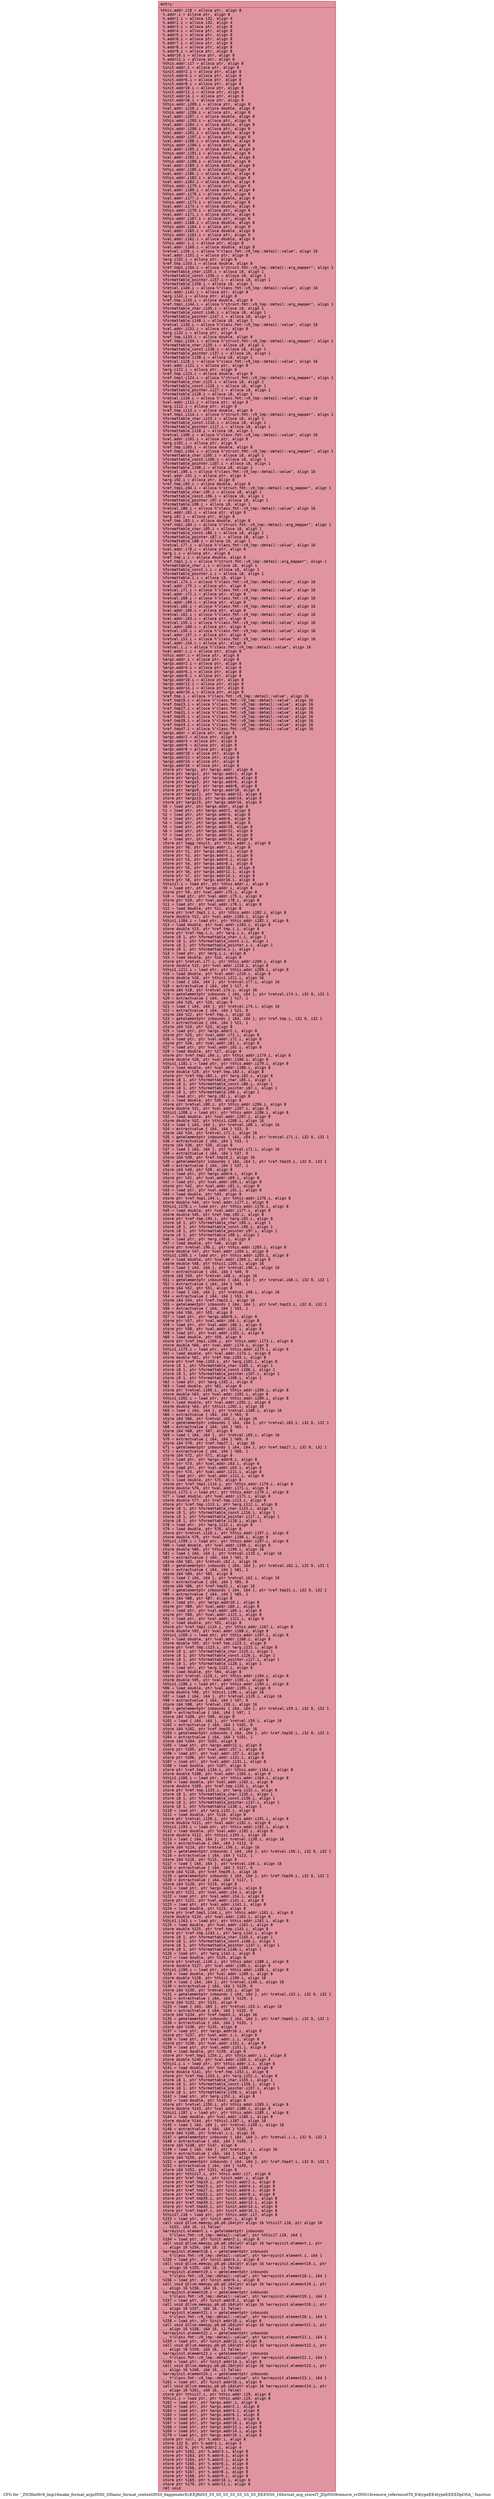 digraph "CFG for '_ZN3fmt6v9_lmp16make_format_argsINS0_20basic_format_contextINS0_8appenderEcEEJRdS5_S5_S5_S5_S5_S5_S5_S5_EEENS0_16format_arg_storeIT_JDpNSt9remove_cvINSt16remove_referenceIT0_E4typeEE4typeEEEEDpOSA_' function" {
	label="CFG for '_ZN3fmt6v9_lmp16make_format_argsINS0_20basic_format_contextINS0_8appenderEcEEJRdS5_S5_S5_S5_S5_S5_S5_S5_EEENS0_16format_arg_storeIT_JDpNSt9remove_cvINSt16remove_referenceIT0_E4typeEE4typeEEEEDpOSA_' function";

	Node0x561837fc5330 [shape=record,color="#b70d28ff", style=filled, fillcolor="#b70d2870" fontname="Courier",label="{entry:\l|  %this.addr.i19 = alloca ptr, align 8\l  %.addr.i = alloca ptr, align 8\l  %.addr1.i = alloca i32, align 4\l  %.addr2.i = alloca i32, align 4\l  %.addr3.i = alloca ptr, align 8\l  %.addr4.i = alloca ptr, align 8\l  %.addr5.i = alloca ptr, align 8\l  %.addr6.i = alloca ptr, align 8\l  %.addr7.i = alloca ptr, align 8\l  %.addr8.i = alloca ptr, align 8\l  %.addr9.i = alloca ptr, align 8\l  %.addr10.i = alloca ptr, align 8\l  %.addr11.i = alloca ptr, align 8\l  %this.addr.i17 = alloca ptr, align 8\l  %init.addr.i = alloca ptr, align 8\l  %init.addr2.i = alloca ptr, align 8\l  %init.addr4.i = alloca ptr, align 8\l  %init.addr6.i = alloca ptr, align 8\l  %init.addr8.i = alloca ptr, align 8\l  %init.addr10.i = alloca ptr, align 8\l  %init.addr12.i = alloca ptr, align 8\l  %init.addr14.i = alloca ptr, align 8\l  %init.addr16.i = alloca ptr, align 8\l  %this.addr.i209.i = alloca ptr, align 8\l  %val.addr.i210.i = alloca double, align 8\l  %this.addr.i206.i = alloca ptr, align 8\l  %val.addr.i207.i = alloca double, align 8\l  %this.addr.i203.i = alloca ptr, align 8\l  %val.addr.i204.i = alloca double, align 8\l  %this.addr.i200.i = alloca ptr, align 8\l  %val.addr.i201.i = alloca double, align 8\l  %this.addr.i197.i = alloca ptr, align 8\l  %val.addr.i198.i = alloca double, align 8\l  %this.addr.i194.i = alloca ptr, align 8\l  %val.addr.i195.i = alloca double, align 8\l  %this.addr.i191.i = alloca ptr, align 8\l  %val.addr.i192.i = alloca double, align 8\l  %this.addr.i188.i = alloca ptr, align 8\l  %val.addr.i189.i = alloca double, align 8\l  %this.addr.i185.i = alloca ptr, align 8\l  %val.addr.i186.i = alloca double, align 8\l  %this.addr.i182.i = alloca ptr, align 8\l  %val.addr.i183.i = alloca double, align 8\l  %this.addr.i179.i = alloca ptr, align 8\l  %val.addr.i180.i = alloca double, align 8\l  %this.addr.i176.i = alloca ptr, align 8\l  %val.addr.i177.i = alloca double, align 8\l  %this.addr.i173.i = alloca ptr, align 8\l  %val.addr.i174.i = alloca double, align 8\l  %this.addr.i170.i = alloca ptr, align 8\l  %val.addr.i171.i = alloca double, align 8\l  %this.addr.i167.i = alloca ptr, align 8\l  %val.addr.i168.i = alloca double, align 8\l  %this.addr.i164.i = alloca ptr, align 8\l  %val.addr.i165.i = alloca double, align 8\l  %this.addr.i161.i = alloca ptr, align 8\l  %val.addr.i162.i = alloca double, align 8\l  %this.addr.i.i = alloca ptr, align 8\l  %val.addr.i160.i = alloca double, align 8\l  %retval.i150.i = alloca %\"class.fmt::v9_lmp::detail::value\", align 16\l  %val.addr.i151.i = alloca ptr, align 8\l  %arg.i152.i = alloca ptr, align 8\l  %ref.tmp.i153.i = alloca double, align 8\l  %ref.tmp1.i154.i = alloca %\"struct.fmt::v9_lmp::detail::arg_mapper\", align 1\l  %formattable_char.i155.i = alloca i8, align 1\l  %formattable_const.i156.i = alloca i8, align 1\l  %formattable_pointer.i157.i = alloca i8, align 1\l  %formattable.i158.i = alloca i8, align 1\l  %retval.i140.i = alloca %\"class.fmt::v9_lmp::detail::value\", align 16\l  %val.addr.i141.i = alloca ptr, align 8\l  %arg.i142.i = alloca ptr, align 8\l  %ref.tmp.i143.i = alloca double, align 8\l  %ref.tmp1.i144.i = alloca %\"struct.fmt::v9_lmp::detail::arg_mapper\", align 1\l  %formattable_char.i145.i = alloca i8, align 1\l  %formattable_const.i146.i = alloca i8, align 1\l  %formattable_pointer.i147.i = alloca i8, align 1\l  %formattable.i148.i = alloca i8, align 1\l  %retval.i130.i = alloca %\"class.fmt::v9_lmp::detail::value\", align 16\l  %val.addr.i131.i = alloca ptr, align 8\l  %arg.i132.i = alloca ptr, align 8\l  %ref.tmp.i133.i = alloca double, align 8\l  %ref.tmp1.i134.i = alloca %\"struct.fmt::v9_lmp::detail::arg_mapper\", align 1\l  %formattable_char.i135.i = alloca i8, align 1\l  %formattable_const.i136.i = alloca i8, align 1\l  %formattable_pointer.i137.i = alloca i8, align 1\l  %formattable.i138.i = alloca i8, align 1\l  %retval.i120.i = alloca %\"class.fmt::v9_lmp::detail::value\", align 16\l  %val.addr.i121.i = alloca ptr, align 8\l  %arg.i122.i = alloca ptr, align 8\l  %ref.tmp.i123.i = alloca double, align 8\l  %ref.tmp1.i124.i = alloca %\"struct.fmt::v9_lmp::detail::arg_mapper\", align 1\l  %formattable_char.i125.i = alloca i8, align 1\l  %formattable_const.i126.i = alloca i8, align 1\l  %formattable_pointer.i127.i = alloca i8, align 1\l  %formattable.i128.i = alloca i8, align 1\l  %retval.i110.i = alloca %\"class.fmt::v9_lmp::detail::value\", align 16\l  %val.addr.i111.i = alloca ptr, align 8\l  %arg.i112.i = alloca ptr, align 8\l  %ref.tmp.i113.i = alloca double, align 8\l  %ref.tmp1.i114.i = alloca %\"struct.fmt::v9_lmp::detail::arg_mapper\", align 1\l  %formattable_char.i115.i = alloca i8, align 1\l  %formattable_const.i116.i = alloca i8, align 1\l  %formattable_pointer.i117.i = alloca i8, align 1\l  %formattable.i118.i = alloca i8, align 1\l  %retval.i100.i = alloca %\"class.fmt::v9_lmp::detail::value\", align 16\l  %val.addr.i101.i = alloca ptr, align 8\l  %arg.i102.i = alloca ptr, align 8\l  %ref.tmp.i103.i = alloca double, align 8\l  %ref.tmp1.i104.i = alloca %\"struct.fmt::v9_lmp::detail::arg_mapper\", align 1\l  %formattable_char.i105.i = alloca i8, align 1\l  %formattable_const.i106.i = alloca i8, align 1\l  %formattable_pointer.i107.i = alloca i8, align 1\l  %formattable.i108.i = alloca i8, align 1\l  %retval.i90.i = alloca %\"class.fmt::v9_lmp::detail::value\", align 16\l  %val.addr.i91.i = alloca ptr, align 8\l  %arg.i92.i = alloca ptr, align 8\l  %ref.tmp.i93.i = alloca double, align 8\l  %ref.tmp1.i94.i = alloca %\"struct.fmt::v9_lmp::detail::arg_mapper\", align 1\l  %formattable_char.i95.i = alloca i8, align 1\l  %formattable_const.i96.i = alloca i8, align 1\l  %formattable_pointer.i97.i = alloca i8, align 1\l  %formattable.i98.i = alloca i8, align 1\l  %retval.i80.i = alloca %\"class.fmt::v9_lmp::detail::value\", align 16\l  %val.addr.i81.i = alloca ptr, align 8\l  %arg.i82.i = alloca ptr, align 8\l  %ref.tmp.i83.i = alloca double, align 8\l  %ref.tmp1.i84.i = alloca %\"struct.fmt::v9_lmp::detail::arg_mapper\", align 1\l  %formattable_char.i85.i = alloca i8, align 1\l  %formattable_const.i86.i = alloca i8, align 1\l  %formattable_pointer.i87.i = alloca i8, align 1\l  %formattable.i88.i = alloca i8, align 1\l  %retval.i77.i = alloca %\"class.fmt::v9_lmp::detail::value\", align 16\l  %val.addr.i78.i = alloca ptr, align 8\l  %arg.i.i = alloca ptr, align 8\l  %ref.tmp.i.i = alloca double, align 8\l  %ref.tmp1.i.i = alloca %\"struct.fmt::v9_lmp::detail::arg_mapper\", align 1\l  %formattable_char.i.i = alloca i8, align 1\l  %formattable_const.i.i = alloca i8, align 1\l  %formattable_pointer.i.i = alloca i8, align 1\l  %formattable.i.i = alloca i8, align 1\l  %retval.i74.i = alloca %\"class.fmt::v9_lmp::detail::value\", align 16\l  %val.addr.i75.i = alloca ptr, align 8\l  %retval.i71.i = alloca %\"class.fmt::v9_lmp::detail::value\", align 16\l  %val.addr.i72.i = alloca ptr, align 8\l  %retval.i68.i = alloca %\"class.fmt::v9_lmp::detail::value\", align 16\l  %val.addr.i69.i = alloca ptr, align 8\l  %retval.i65.i = alloca %\"class.fmt::v9_lmp::detail::value\", align 16\l  %val.addr.i66.i = alloca ptr, align 8\l  %retval.i62.i = alloca %\"class.fmt::v9_lmp::detail::value\", align 16\l  %val.addr.i63.i = alloca ptr, align 8\l  %retval.i59.i = alloca %\"class.fmt::v9_lmp::detail::value\", align 16\l  %val.addr.i60.i = alloca ptr, align 8\l  %retval.i56.i = alloca %\"class.fmt::v9_lmp::detail::value\", align 16\l  %val.addr.i57.i = alloca ptr, align 8\l  %retval.i53.i = alloca %\"class.fmt::v9_lmp::detail::value\", align 16\l  %val.addr.i54.i = alloca ptr, align 8\l  %retval.i.i = alloca %\"class.fmt::v9_lmp::detail::value\", align 16\l  %val.addr.i.i = alloca ptr, align 8\l  %this.addr.i = alloca ptr, align 8\l  %args.addr.i = alloca ptr, align 8\l  %args.addr2.i = alloca ptr, align 8\l  %args.addr4.i = alloca ptr, align 8\l  %args.addr6.i = alloca ptr, align 8\l  %args.addr8.i = alloca ptr, align 8\l  %args.addr10.i = alloca ptr, align 8\l  %args.addr12.i = alloca ptr, align 8\l  %args.addr14.i = alloca ptr, align 8\l  %args.addr16.i = alloca ptr, align 8\l  %ref.tmp.i = alloca %\"class.fmt::v9_lmp::detail::value\", align 16\l  %ref.tmp19.i = alloca %\"class.fmt::v9_lmp::detail::value\", align 16\l  %ref.tmp23.i = alloca %\"class.fmt::v9_lmp::detail::value\", align 16\l  %ref.tmp27.i = alloca %\"class.fmt::v9_lmp::detail::value\", align 16\l  %ref.tmp31.i = alloca %\"class.fmt::v9_lmp::detail::value\", align 16\l  %ref.tmp35.i = alloca %\"class.fmt::v9_lmp::detail::value\", align 16\l  %ref.tmp39.i = alloca %\"class.fmt::v9_lmp::detail::value\", align 16\l  %ref.tmp43.i = alloca %\"class.fmt::v9_lmp::detail::value\", align 16\l  %ref.tmp47.i = alloca %\"class.fmt::v9_lmp::detail::value\", align 16\l  %args.addr = alloca ptr, align 8\l  %args.addr2 = alloca ptr, align 8\l  %args.addr4 = alloca ptr, align 8\l  %args.addr6 = alloca ptr, align 8\l  %args.addr8 = alloca ptr, align 8\l  %args.addr10 = alloca ptr, align 8\l  %args.addr12 = alloca ptr, align 8\l  %args.addr14 = alloca ptr, align 8\l  %args.addr16 = alloca ptr, align 8\l  store ptr %args, ptr %args.addr, align 8\l  store ptr %args1, ptr %args.addr2, align 8\l  store ptr %args3, ptr %args.addr4, align 8\l  store ptr %args5, ptr %args.addr6, align 8\l  store ptr %args7, ptr %args.addr8, align 8\l  store ptr %args9, ptr %args.addr10, align 8\l  store ptr %args11, ptr %args.addr12, align 8\l  store ptr %args13, ptr %args.addr14, align 8\l  store ptr %args15, ptr %args.addr16, align 8\l  %0 = load ptr, ptr %args.addr, align 8\l  %1 = load ptr, ptr %args.addr2, align 8\l  %2 = load ptr, ptr %args.addr4, align 8\l  %3 = load ptr, ptr %args.addr6, align 8\l  %4 = load ptr, ptr %args.addr8, align 8\l  %5 = load ptr, ptr %args.addr10, align 8\l  %6 = load ptr, ptr %args.addr12, align 8\l  %7 = load ptr, ptr %args.addr14, align 8\l  %8 = load ptr, ptr %args.addr16, align 8\l  store ptr %agg.result, ptr %this.addr.i, align 8\l  store ptr %0, ptr %args.addr.i, align 8\l  store ptr %1, ptr %args.addr2.i, align 8\l  store ptr %2, ptr %args.addr4.i, align 8\l  store ptr %3, ptr %args.addr6.i, align 8\l  store ptr %4, ptr %args.addr8.i, align 8\l  store ptr %5, ptr %args.addr10.i, align 8\l  store ptr %6, ptr %args.addr12.i, align 8\l  store ptr %7, ptr %args.addr14.i, align 8\l  store ptr %8, ptr %args.addr16.i, align 8\l  %this17.i = load ptr, ptr %this.addr.i, align 8\l  %9 = load ptr, ptr %args.addr.i, align 8\l  store ptr %9, ptr %val.addr.i75.i, align 8\l  %10 = load ptr, ptr %val.addr.i75.i, align 8\l  store ptr %10, ptr %val.addr.i78.i, align 8\l  %11 = load ptr, ptr %val.addr.i78.i, align 8\l  %12 = load double, ptr %11, align 8\l  store ptr %ref.tmp1.i.i, ptr %this.addr.i182.i, align 8\l  store double %12, ptr %val.addr.i183.i, align 8\l  %this1.i184.i = load ptr, ptr %this.addr.i182.i, align 8\l  %13 = load double, ptr %val.addr.i183.i, align 8\l  store double %13, ptr %ref.tmp.i.i, align 8\l  store ptr %ref.tmp.i.i, ptr %arg.i.i, align 8\l  store i8 1, ptr %formattable_char.i.i, align 1\l  store i8 1, ptr %formattable_const.i.i, align 1\l  store i8 1, ptr %formattable_pointer.i.i, align 1\l  store i8 1, ptr %formattable.i.i, align 1\l  %14 = load ptr, ptr %arg.i.i, align 8\l  %15 = load double, ptr %14, align 8\l  store ptr %retval.i77.i, ptr %this.addr.i209.i, align 8\l  store double %15, ptr %val.addr.i210.i, align 8\l  %this1.i211.i = load ptr, ptr %this.addr.i209.i, align 8\l  %16 = load double, ptr %val.addr.i210.i, align 8\l  store double %16, ptr %this1.i211.i, align 16\l  %17 = load \{ i64, i64 \}, ptr %retval.i77.i, align 16\l  %18 = extractvalue \{ i64, i64 \} %17, 0\l  store i64 %18, ptr %retval.i74.i, align 16\l  %19 = getelementptr inbounds \{ i64, i64 \}, ptr %retval.i74.i, i32 0, i32 1\l  %20 = extractvalue \{ i64, i64 \} %17, 1\l  store i64 %20, ptr %19, align 8\l  %21 = load \{ i64, i64 \}, ptr %retval.i74.i, align 16\l  %22 = extractvalue \{ i64, i64 \} %21, 0\l  store i64 %22, ptr %ref.tmp.i, align 16\l  %23 = getelementptr inbounds \{ i64, i64 \}, ptr %ref.tmp.i, i32 0, i32 1\l  %24 = extractvalue \{ i64, i64 \} %21, 1\l  store i64 %24, ptr %23, align 8\l  %25 = load ptr, ptr %args.addr2.i, align 8\l  store ptr %25, ptr %val.addr.i72.i, align 8\l  %26 = load ptr, ptr %val.addr.i72.i, align 8\l  store ptr %26, ptr %val.addr.i81.i, align 8\l  %27 = load ptr, ptr %val.addr.i81.i, align 8\l  %28 = load double, ptr %27, align 8\l  store ptr %ref.tmp1.i84.i, ptr %this.addr.i179.i, align 8\l  store double %28, ptr %val.addr.i180.i, align 8\l  %this1.i181.i = load ptr, ptr %this.addr.i179.i, align 8\l  %29 = load double, ptr %val.addr.i180.i, align 8\l  store double %29, ptr %ref.tmp.i83.i, align 8\l  store ptr %ref.tmp.i83.i, ptr %arg.i82.i, align 8\l  store i8 1, ptr %formattable_char.i85.i, align 1\l  store i8 1, ptr %formattable_const.i86.i, align 1\l  store i8 1, ptr %formattable_pointer.i87.i, align 1\l  store i8 1, ptr %formattable.i88.i, align 1\l  %30 = load ptr, ptr %arg.i82.i, align 8\l  %31 = load double, ptr %30, align 8\l  store ptr %retval.i80.i, ptr %this.addr.i206.i, align 8\l  store double %31, ptr %val.addr.i207.i, align 8\l  %this1.i208.i = load ptr, ptr %this.addr.i206.i, align 8\l  %32 = load double, ptr %val.addr.i207.i, align 8\l  store double %32, ptr %this1.i208.i, align 16\l  %33 = load \{ i64, i64 \}, ptr %retval.i80.i, align 16\l  %34 = extractvalue \{ i64, i64 \} %33, 0\l  store i64 %34, ptr %retval.i71.i, align 16\l  %35 = getelementptr inbounds \{ i64, i64 \}, ptr %retval.i71.i, i32 0, i32 1\l  %36 = extractvalue \{ i64, i64 \} %33, 1\l  store i64 %36, ptr %35, align 8\l  %37 = load \{ i64, i64 \}, ptr %retval.i71.i, align 16\l  %38 = extractvalue \{ i64, i64 \} %37, 0\l  store i64 %38, ptr %ref.tmp19.i, align 16\l  %39 = getelementptr inbounds \{ i64, i64 \}, ptr %ref.tmp19.i, i32 0, i32 1\l  %40 = extractvalue \{ i64, i64 \} %37, 1\l  store i64 %40, ptr %39, align 8\l  %41 = load ptr, ptr %args.addr4.i, align 8\l  store ptr %41, ptr %val.addr.i69.i, align 8\l  %42 = load ptr, ptr %val.addr.i69.i, align 8\l  store ptr %42, ptr %val.addr.i91.i, align 8\l  %43 = load ptr, ptr %val.addr.i91.i, align 8\l  %44 = load double, ptr %43, align 8\l  store ptr %ref.tmp1.i94.i, ptr %this.addr.i176.i, align 8\l  store double %44, ptr %val.addr.i177.i, align 8\l  %this1.i178.i = load ptr, ptr %this.addr.i176.i, align 8\l  %45 = load double, ptr %val.addr.i177.i, align 8\l  store double %45, ptr %ref.tmp.i93.i, align 8\l  store ptr %ref.tmp.i93.i, ptr %arg.i92.i, align 8\l  store i8 1, ptr %formattable_char.i95.i, align 1\l  store i8 1, ptr %formattable_const.i96.i, align 1\l  store i8 1, ptr %formattable_pointer.i97.i, align 1\l  store i8 1, ptr %formattable.i98.i, align 1\l  %46 = load ptr, ptr %arg.i92.i, align 8\l  %47 = load double, ptr %46, align 8\l  store ptr %retval.i90.i, ptr %this.addr.i203.i, align 8\l  store double %47, ptr %val.addr.i204.i, align 8\l  %this1.i205.i = load ptr, ptr %this.addr.i203.i, align 8\l  %48 = load double, ptr %val.addr.i204.i, align 8\l  store double %48, ptr %this1.i205.i, align 16\l  %49 = load \{ i64, i64 \}, ptr %retval.i90.i, align 16\l  %50 = extractvalue \{ i64, i64 \} %49, 0\l  store i64 %50, ptr %retval.i68.i, align 16\l  %51 = getelementptr inbounds \{ i64, i64 \}, ptr %retval.i68.i, i32 0, i32 1\l  %52 = extractvalue \{ i64, i64 \} %49, 1\l  store i64 %52, ptr %51, align 8\l  %53 = load \{ i64, i64 \}, ptr %retval.i68.i, align 16\l  %54 = extractvalue \{ i64, i64 \} %53, 0\l  store i64 %54, ptr %ref.tmp23.i, align 16\l  %55 = getelementptr inbounds \{ i64, i64 \}, ptr %ref.tmp23.i, i32 0, i32 1\l  %56 = extractvalue \{ i64, i64 \} %53, 1\l  store i64 %56, ptr %55, align 8\l  %57 = load ptr, ptr %args.addr6.i, align 8\l  store ptr %57, ptr %val.addr.i66.i, align 8\l  %58 = load ptr, ptr %val.addr.i66.i, align 8\l  store ptr %58, ptr %val.addr.i101.i, align 8\l  %59 = load ptr, ptr %val.addr.i101.i, align 8\l  %60 = load double, ptr %59, align 8\l  store ptr %ref.tmp1.i104.i, ptr %this.addr.i173.i, align 8\l  store double %60, ptr %val.addr.i174.i, align 8\l  %this1.i175.i = load ptr, ptr %this.addr.i173.i, align 8\l  %61 = load double, ptr %val.addr.i174.i, align 8\l  store double %61, ptr %ref.tmp.i103.i, align 8\l  store ptr %ref.tmp.i103.i, ptr %arg.i102.i, align 8\l  store i8 1, ptr %formattable_char.i105.i, align 1\l  store i8 1, ptr %formattable_const.i106.i, align 1\l  store i8 1, ptr %formattable_pointer.i107.i, align 1\l  store i8 1, ptr %formattable.i108.i, align 1\l  %62 = load ptr, ptr %arg.i102.i, align 8\l  %63 = load double, ptr %62, align 8\l  store ptr %retval.i100.i, ptr %this.addr.i200.i, align 8\l  store double %63, ptr %val.addr.i201.i, align 8\l  %this1.i202.i = load ptr, ptr %this.addr.i200.i, align 8\l  %64 = load double, ptr %val.addr.i201.i, align 8\l  store double %64, ptr %this1.i202.i, align 16\l  %65 = load \{ i64, i64 \}, ptr %retval.i100.i, align 16\l  %66 = extractvalue \{ i64, i64 \} %65, 0\l  store i64 %66, ptr %retval.i65.i, align 16\l  %67 = getelementptr inbounds \{ i64, i64 \}, ptr %retval.i65.i, i32 0, i32 1\l  %68 = extractvalue \{ i64, i64 \} %65, 1\l  store i64 %68, ptr %67, align 8\l  %69 = load \{ i64, i64 \}, ptr %retval.i65.i, align 16\l  %70 = extractvalue \{ i64, i64 \} %69, 0\l  store i64 %70, ptr %ref.tmp27.i, align 16\l  %71 = getelementptr inbounds \{ i64, i64 \}, ptr %ref.tmp27.i, i32 0, i32 1\l  %72 = extractvalue \{ i64, i64 \} %69, 1\l  store i64 %72, ptr %71, align 8\l  %73 = load ptr, ptr %args.addr8.i, align 8\l  store ptr %73, ptr %val.addr.i63.i, align 8\l  %74 = load ptr, ptr %val.addr.i63.i, align 8\l  store ptr %74, ptr %val.addr.i111.i, align 8\l  %75 = load ptr, ptr %val.addr.i111.i, align 8\l  %76 = load double, ptr %75, align 8\l  store ptr %ref.tmp1.i114.i, ptr %this.addr.i170.i, align 8\l  store double %76, ptr %val.addr.i171.i, align 8\l  %this1.i172.i = load ptr, ptr %this.addr.i170.i, align 8\l  %77 = load double, ptr %val.addr.i171.i, align 8\l  store double %77, ptr %ref.tmp.i113.i, align 8\l  store ptr %ref.tmp.i113.i, ptr %arg.i112.i, align 8\l  store i8 1, ptr %formattable_char.i115.i, align 1\l  store i8 1, ptr %formattable_const.i116.i, align 1\l  store i8 1, ptr %formattable_pointer.i117.i, align 1\l  store i8 1, ptr %formattable.i118.i, align 1\l  %78 = load ptr, ptr %arg.i112.i, align 8\l  %79 = load double, ptr %78, align 8\l  store ptr %retval.i110.i, ptr %this.addr.i197.i, align 8\l  store double %79, ptr %val.addr.i198.i, align 8\l  %this1.i199.i = load ptr, ptr %this.addr.i197.i, align 8\l  %80 = load double, ptr %val.addr.i198.i, align 8\l  store double %80, ptr %this1.i199.i, align 16\l  %81 = load \{ i64, i64 \}, ptr %retval.i110.i, align 16\l  %82 = extractvalue \{ i64, i64 \} %81, 0\l  store i64 %82, ptr %retval.i62.i, align 16\l  %83 = getelementptr inbounds \{ i64, i64 \}, ptr %retval.i62.i, i32 0, i32 1\l  %84 = extractvalue \{ i64, i64 \} %81, 1\l  store i64 %84, ptr %83, align 8\l  %85 = load \{ i64, i64 \}, ptr %retval.i62.i, align 16\l  %86 = extractvalue \{ i64, i64 \} %85, 0\l  store i64 %86, ptr %ref.tmp31.i, align 16\l  %87 = getelementptr inbounds \{ i64, i64 \}, ptr %ref.tmp31.i, i32 0, i32 1\l  %88 = extractvalue \{ i64, i64 \} %85, 1\l  store i64 %88, ptr %87, align 8\l  %89 = load ptr, ptr %args.addr10.i, align 8\l  store ptr %89, ptr %val.addr.i60.i, align 8\l  %90 = load ptr, ptr %val.addr.i60.i, align 8\l  store ptr %90, ptr %val.addr.i121.i, align 8\l  %91 = load ptr, ptr %val.addr.i121.i, align 8\l  %92 = load double, ptr %91, align 8\l  store ptr %ref.tmp1.i124.i, ptr %this.addr.i167.i, align 8\l  store double %92, ptr %val.addr.i168.i, align 8\l  %this1.i169.i = load ptr, ptr %this.addr.i167.i, align 8\l  %93 = load double, ptr %val.addr.i168.i, align 8\l  store double %93, ptr %ref.tmp.i123.i, align 8\l  store ptr %ref.tmp.i123.i, ptr %arg.i122.i, align 8\l  store i8 1, ptr %formattable_char.i125.i, align 1\l  store i8 1, ptr %formattable_const.i126.i, align 1\l  store i8 1, ptr %formattable_pointer.i127.i, align 1\l  store i8 1, ptr %formattable.i128.i, align 1\l  %94 = load ptr, ptr %arg.i122.i, align 8\l  %95 = load double, ptr %94, align 8\l  store ptr %retval.i120.i, ptr %this.addr.i194.i, align 8\l  store double %95, ptr %val.addr.i195.i, align 8\l  %this1.i196.i = load ptr, ptr %this.addr.i194.i, align 8\l  %96 = load double, ptr %val.addr.i195.i, align 8\l  store double %96, ptr %this1.i196.i, align 16\l  %97 = load \{ i64, i64 \}, ptr %retval.i120.i, align 16\l  %98 = extractvalue \{ i64, i64 \} %97, 0\l  store i64 %98, ptr %retval.i59.i, align 16\l  %99 = getelementptr inbounds \{ i64, i64 \}, ptr %retval.i59.i, i32 0, i32 1\l  %100 = extractvalue \{ i64, i64 \} %97, 1\l  store i64 %100, ptr %99, align 8\l  %101 = load \{ i64, i64 \}, ptr %retval.i59.i, align 16\l  %102 = extractvalue \{ i64, i64 \} %101, 0\l  store i64 %102, ptr %ref.tmp35.i, align 16\l  %103 = getelementptr inbounds \{ i64, i64 \}, ptr %ref.tmp35.i, i32 0, i32 1\l  %104 = extractvalue \{ i64, i64 \} %101, 1\l  store i64 %104, ptr %103, align 8\l  %105 = load ptr, ptr %args.addr12.i, align 8\l  store ptr %105, ptr %val.addr.i57.i, align 8\l  %106 = load ptr, ptr %val.addr.i57.i, align 8\l  store ptr %106, ptr %val.addr.i131.i, align 8\l  %107 = load ptr, ptr %val.addr.i131.i, align 8\l  %108 = load double, ptr %107, align 8\l  store ptr %ref.tmp1.i134.i, ptr %this.addr.i164.i, align 8\l  store double %108, ptr %val.addr.i165.i, align 8\l  %this1.i166.i = load ptr, ptr %this.addr.i164.i, align 8\l  %109 = load double, ptr %val.addr.i165.i, align 8\l  store double %109, ptr %ref.tmp.i133.i, align 8\l  store ptr %ref.tmp.i133.i, ptr %arg.i132.i, align 8\l  store i8 1, ptr %formattable_char.i135.i, align 1\l  store i8 1, ptr %formattable_const.i136.i, align 1\l  store i8 1, ptr %formattable_pointer.i137.i, align 1\l  store i8 1, ptr %formattable.i138.i, align 1\l  %110 = load ptr, ptr %arg.i132.i, align 8\l  %111 = load double, ptr %110, align 8\l  store ptr %retval.i130.i, ptr %this.addr.i191.i, align 8\l  store double %111, ptr %val.addr.i192.i, align 8\l  %this1.i193.i = load ptr, ptr %this.addr.i191.i, align 8\l  %112 = load double, ptr %val.addr.i192.i, align 8\l  store double %112, ptr %this1.i193.i, align 16\l  %113 = load \{ i64, i64 \}, ptr %retval.i130.i, align 16\l  %114 = extractvalue \{ i64, i64 \} %113, 0\l  store i64 %114, ptr %retval.i56.i, align 16\l  %115 = getelementptr inbounds \{ i64, i64 \}, ptr %retval.i56.i, i32 0, i32 1\l  %116 = extractvalue \{ i64, i64 \} %113, 1\l  store i64 %116, ptr %115, align 8\l  %117 = load \{ i64, i64 \}, ptr %retval.i56.i, align 16\l  %118 = extractvalue \{ i64, i64 \} %117, 0\l  store i64 %118, ptr %ref.tmp39.i, align 16\l  %119 = getelementptr inbounds \{ i64, i64 \}, ptr %ref.tmp39.i, i32 0, i32 1\l  %120 = extractvalue \{ i64, i64 \} %117, 1\l  store i64 %120, ptr %119, align 8\l  %121 = load ptr, ptr %args.addr14.i, align 8\l  store ptr %121, ptr %val.addr.i54.i, align 8\l  %122 = load ptr, ptr %val.addr.i54.i, align 8\l  store ptr %122, ptr %val.addr.i141.i, align 8\l  %123 = load ptr, ptr %val.addr.i141.i, align 8\l  %124 = load double, ptr %123, align 8\l  store ptr %ref.tmp1.i144.i, ptr %this.addr.i161.i, align 8\l  store double %124, ptr %val.addr.i162.i, align 8\l  %this1.i163.i = load ptr, ptr %this.addr.i161.i, align 8\l  %125 = load double, ptr %val.addr.i162.i, align 8\l  store double %125, ptr %ref.tmp.i143.i, align 8\l  store ptr %ref.tmp.i143.i, ptr %arg.i142.i, align 8\l  store i8 1, ptr %formattable_char.i145.i, align 1\l  store i8 1, ptr %formattable_const.i146.i, align 1\l  store i8 1, ptr %formattable_pointer.i147.i, align 1\l  store i8 1, ptr %formattable.i148.i, align 1\l  %126 = load ptr, ptr %arg.i142.i, align 8\l  %127 = load double, ptr %126, align 8\l  store ptr %retval.i140.i, ptr %this.addr.i188.i, align 8\l  store double %127, ptr %val.addr.i189.i, align 8\l  %this1.i190.i = load ptr, ptr %this.addr.i188.i, align 8\l  %128 = load double, ptr %val.addr.i189.i, align 8\l  store double %128, ptr %this1.i190.i, align 16\l  %129 = load \{ i64, i64 \}, ptr %retval.i140.i, align 16\l  %130 = extractvalue \{ i64, i64 \} %129, 0\l  store i64 %130, ptr %retval.i53.i, align 16\l  %131 = getelementptr inbounds \{ i64, i64 \}, ptr %retval.i53.i, i32 0, i32 1\l  %132 = extractvalue \{ i64, i64 \} %129, 1\l  store i64 %132, ptr %131, align 8\l  %133 = load \{ i64, i64 \}, ptr %retval.i53.i, align 16\l  %134 = extractvalue \{ i64, i64 \} %133, 0\l  store i64 %134, ptr %ref.tmp43.i, align 16\l  %135 = getelementptr inbounds \{ i64, i64 \}, ptr %ref.tmp43.i, i32 0, i32 1\l  %136 = extractvalue \{ i64, i64 \} %133, 1\l  store i64 %136, ptr %135, align 8\l  %137 = load ptr, ptr %args.addr16.i, align 8\l  store ptr %137, ptr %val.addr.i.i, align 8\l  %138 = load ptr, ptr %val.addr.i.i, align 8\l  store ptr %138, ptr %val.addr.i151.i, align 8\l  %139 = load ptr, ptr %val.addr.i151.i, align 8\l  %140 = load double, ptr %139, align 8\l  store ptr %ref.tmp1.i154.i, ptr %this.addr.i.i, align 8\l  store double %140, ptr %val.addr.i160.i, align 8\l  %this1.i.i = load ptr, ptr %this.addr.i.i, align 8\l  %141 = load double, ptr %val.addr.i160.i, align 8\l  store double %141, ptr %ref.tmp.i153.i, align 8\l  store ptr %ref.tmp.i153.i, ptr %arg.i152.i, align 8\l  store i8 1, ptr %formattable_char.i155.i, align 1\l  store i8 1, ptr %formattable_const.i156.i, align 1\l  store i8 1, ptr %formattable_pointer.i157.i, align 1\l  store i8 1, ptr %formattable.i158.i, align 1\l  %142 = load ptr, ptr %arg.i152.i, align 8\l  %143 = load double, ptr %142, align 8\l  store ptr %retval.i150.i, ptr %this.addr.i185.i, align 8\l  store double %143, ptr %val.addr.i186.i, align 8\l  %this1.i187.i = load ptr, ptr %this.addr.i185.i, align 8\l  %144 = load double, ptr %val.addr.i186.i, align 8\l  store double %144, ptr %this1.i187.i, align 16\l  %145 = load \{ i64, i64 \}, ptr %retval.i150.i, align 16\l  %146 = extractvalue \{ i64, i64 \} %145, 0\l  store i64 %146, ptr %retval.i.i, align 16\l  %147 = getelementptr inbounds \{ i64, i64 \}, ptr %retval.i.i, i32 0, i32 1\l  %148 = extractvalue \{ i64, i64 \} %145, 1\l  store i64 %148, ptr %147, align 8\l  %149 = load \{ i64, i64 \}, ptr %retval.i.i, align 16\l  %150 = extractvalue \{ i64, i64 \} %149, 0\l  store i64 %150, ptr %ref.tmp47.i, align 16\l  %151 = getelementptr inbounds \{ i64, i64 \}, ptr %ref.tmp47.i, i32 0, i32 1\l  %152 = extractvalue \{ i64, i64 \} %149, 1\l  store i64 %152, ptr %151, align 8\l  store ptr %this17.i, ptr %this.addr.i17, align 8\l  store ptr %ref.tmp.i, ptr %init.addr.i, align 8\l  store ptr %ref.tmp19.i, ptr %init.addr2.i, align 8\l  store ptr %ref.tmp23.i, ptr %init.addr4.i, align 8\l  store ptr %ref.tmp27.i, ptr %init.addr6.i, align 8\l  store ptr %ref.tmp31.i, ptr %init.addr8.i, align 8\l  store ptr %ref.tmp35.i, ptr %init.addr10.i, align 8\l  store ptr %ref.tmp39.i, ptr %init.addr12.i, align 8\l  store ptr %ref.tmp43.i, ptr %init.addr14.i, align 8\l  store ptr %ref.tmp47.i, ptr %init.addr16.i, align 8\l  %this17.i18 = load ptr, ptr %this.addr.i17, align 8\l  %153 = load ptr, ptr %init.addr.i, align 8\l  call void @llvm.memcpy.p0.p0.i64(ptr align 16 %this17.i18, ptr align 16\l... %153, i64 16, i1 false)\l  %arrayinit.element.i = getelementptr inbounds\l... %\"class.fmt::v9_lmp::detail::value\", ptr %this17.i18, i64 1\l  %154 = load ptr, ptr %init.addr2.i, align 8\l  call void @llvm.memcpy.p0.p0.i64(ptr align 16 %arrayinit.element.i, ptr\l... align 16 %154, i64 16, i1 false)\l  %arrayinit.element18.i = getelementptr inbounds\l... %\"class.fmt::v9_lmp::detail::value\", ptr %arrayinit.element.i, i64 1\l  %155 = load ptr, ptr %init.addr4.i, align 8\l  call void @llvm.memcpy.p0.p0.i64(ptr align 16 %arrayinit.element18.i, ptr\l... align 16 %155, i64 16, i1 false)\l  %arrayinit.element19.i = getelementptr inbounds\l... %\"class.fmt::v9_lmp::detail::value\", ptr %arrayinit.element18.i, i64 1\l  %156 = load ptr, ptr %init.addr6.i, align 8\l  call void @llvm.memcpy.p0.p0.i64(ptr align 16 %arrayinit.element19.i, ptr\l... align 16 %156, i64 16, i1 false)\l  %arrayinit.element20.i = getelementptr inbounds\l... %\"class.fmt::v9_lmp::detail::value\", ptr %arrayinit.element19.i, i64 1\l  %157 = load ptr, ptr %init.addr8.i, align 8\l  call void @llvm.memcpy.p0.p0.i64(ptr align 16 %arrayinit.element20.i, ptr\l... align 16 %157, i64 16, i1 false)\l  %arrayinit.element21.i = getelementptr inbounds\l... %\"class.fmt::v9_lmp::detail::value\", ptr %arrayinit.element20.i, i64 1\l  %158 = load ptr, ptr %init.addr10.i, align 8\l  call void @llvm.memcpy.p0.p0.i64(ptr align 16 %arrayinit.element21.i, ptr\l... align 16 %158, i64 16, i1 false)\l  %arrayinit.element22.i = getelementptr inbounds\l... %\"class.fmt::v9_lmp::detail::value\", ptr %arrayinit.element21.i, i64 1\l  %159 = load ptr, ptr %init.addr12.i, align 8\l  call void @llvm.memcpy.p0.p0.i64(ptr align 16 %arrayinit.element22.i, ptr\l... align 16 %159, i64 16, i1 false)\l  %arrayinit.element23.i = getelementptr inbounds\l... %\"class.fmt::v9_lmp::detail::value\", ptr %arrayinit.element22.i, i64 1\l  %160 = load ptr, ptr %init.addr14.i, align 8\l  call void @llvm.memcpy.p0.p0.i64(ptr align 16 %arrayinit.element23.i, ptr\l... align 16 %160, i64 16, i1 false)\l  %arrayinit.element24.i = getelementptr inbounds\l... %\"class.fmt::v9_lmp::detail::value\", ptr %arrayinit.element23.i, i64 1\l  %161 = load ptr, ptr %init.addr16.i, align 8\l  call void @llvm.memcpy.p0.p0.i64(ptr align 16 %arrayinit.element24.i, ptr\l... align 16 %161, i64 16, i1 false)\l  store ptr %this17.i, ptr %this.addr.i19, align 8\l  %this1.i = load ptr, ptr %this.addr.i19, align 8\l  %162 = load ptr, ptr %args.addr.i, align 8\l  %163 = load ptr, ptr %args.addr2.i, align 8\l  %164 = load ptr, ptr %args.addr4.i, align 8\l  %165 = load ptr, ptr %args.addr6.i, align 8\l  %166 = load ptr, ptr %args.addr8.i, align 8\l  %167 = load ptr, ptr %args.addr10.i, align 8\l  %168 = load ptr, ptr %args.addr12.i, align 8\l  %169 = load ptr, ptr %args.addr14.i, align 8\l  %170 = load ptr, ptr %args.addr16.i, align 8\l  store ptr null, ptr %.addr.i, align 8\l  store i32 0, ptr %.addr1.i, align 4\l  store i32 0, ptr %.addr2.i, align 4\l  store ptr %162, ptr %.addr3.i, align 8\l  store ptr %163, ptr %.addr4.i, align 8\l  store ptr %164, ptr %.addr5.i, align 8\l  store ptr %165, ptr %.addr6.i, align 8\l  store ptr %166, ptr %.addr7.i, align 8\l  store ptr %167, ptr %.addr8.i, align 8\l  store ptr %168, ptr %.addr9.i, align 8\l  store ptr %169, ptr %.addr10.i, align 8\l  store ptr %170, ptr %.addr11.i, align 8\l  ret void\l}"];
}
